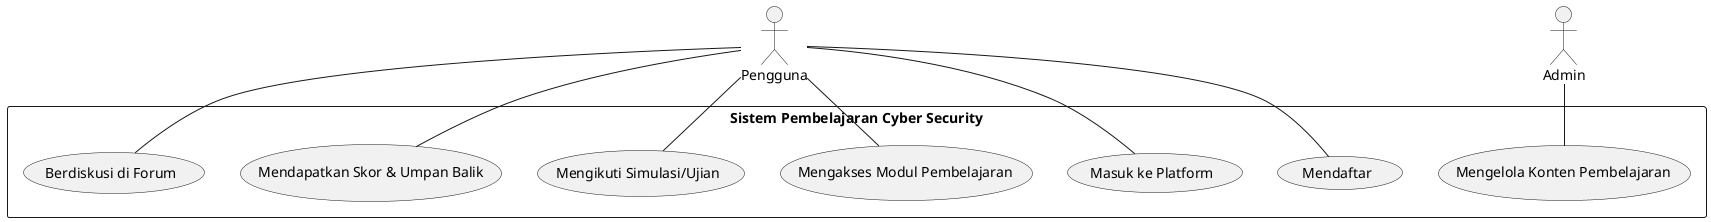 @startuml

' Use Case Diagram
actor "Pengguna" as User
actor "Admin" as Admin

rectangle "Sistem Pembelajaran Cyber Security" {
  User -- (Mendaftar)
  User -- (Masuk ke Platform)
  User -- (Mengakses Modul Pembelajaran)
  User -- (Mengikuti Simulasi/Ujian)
  User -- (Mendapatkan Skor & Umpan Balik)
  User -- (Berdiskusi di Forum)
  Admin -- (Mengelola Konten Pembelajaran)
}

@enduml
